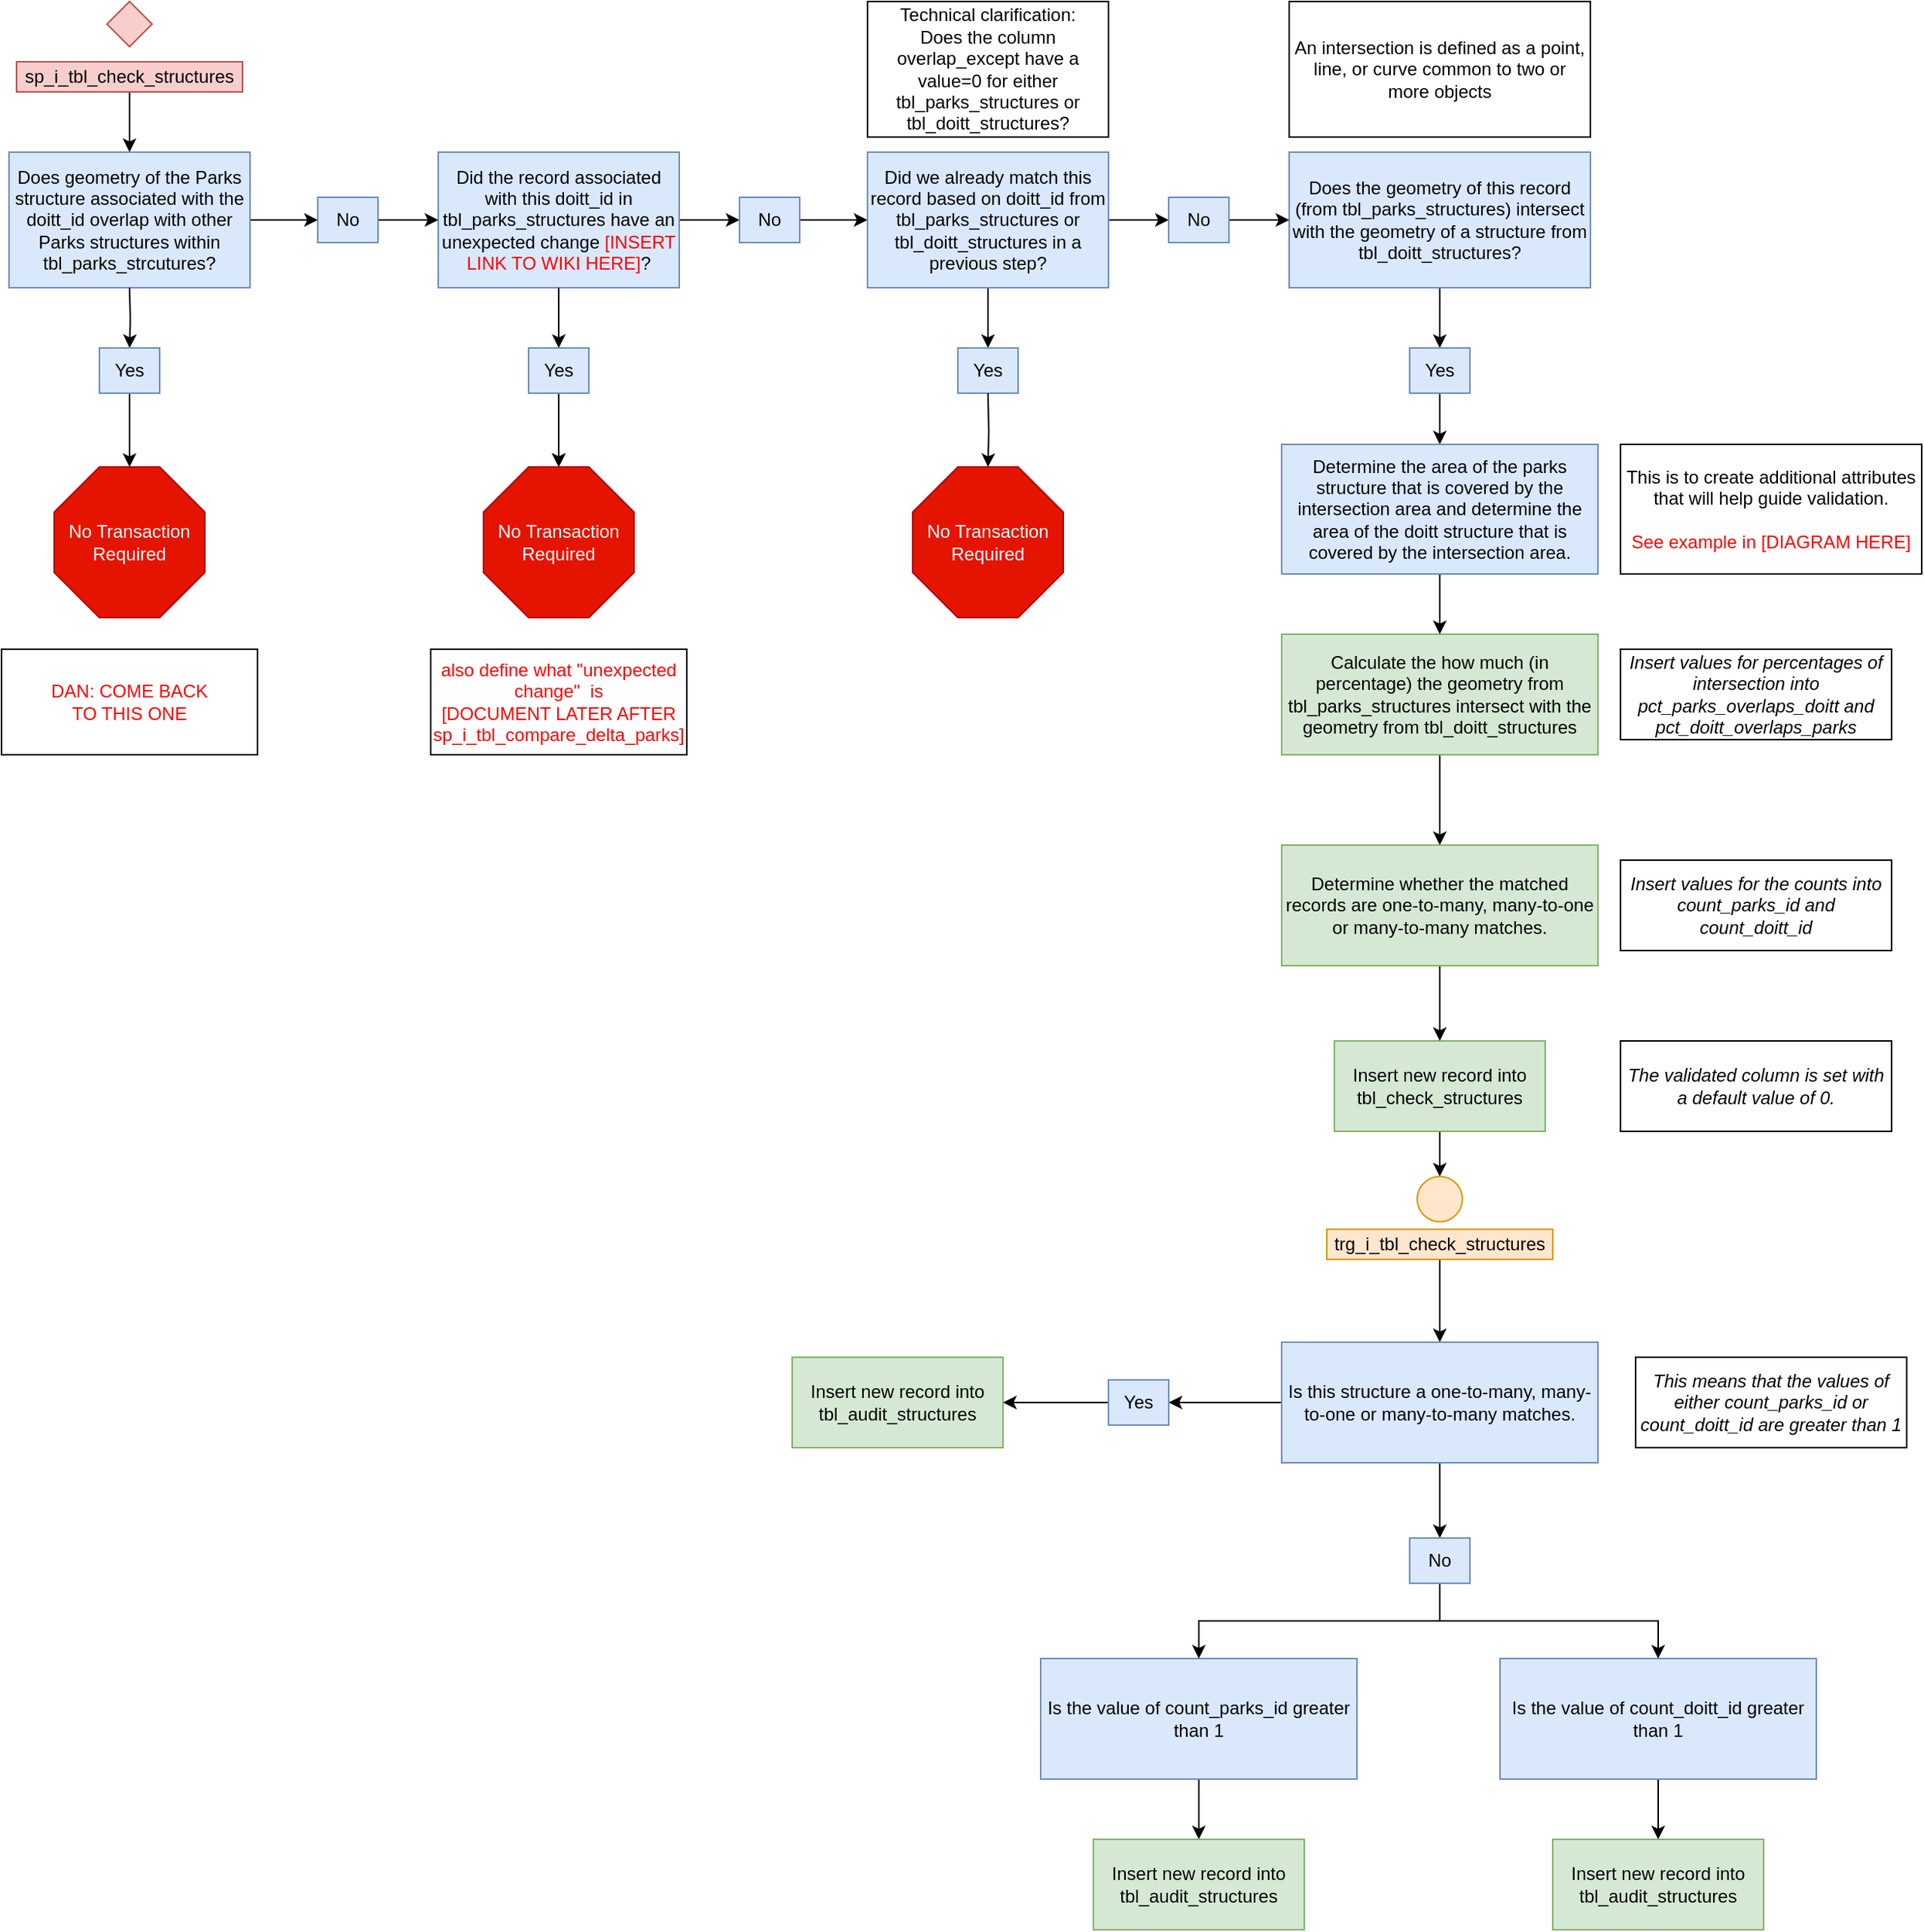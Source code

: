 <mxfile version="13.6.2" type="github">
  <diagram id="0EgTMZTeJb9qjf7vhucj" name="Page-1">
    <mxGraphModel dx="1422" dy="794" grid="1" gridSize="10" guides="1" tooltips="1" connect="1" arrows="1" fold="1" page="1" pageScale="1" pageWidth="1100" pageHeight="850" math="0" shadow="0">
      <root>
        <mxCell id="0" />
        <mxCell id="1" parent="0" />
        <mxCell id="Nd5n4c9dBPn-ezB6n79e-1" value="" style="rhombus;whiteSpace=wrap;html=1;fillColor=#f8cecc;strokeColor=#b85450;fontSize=12;" parent="1" vertex="1">
          <mxGeometry x="85" y="10" width="30" height="30" as="geometry" />
        </mxCell>
        <mxCell id="Nd5n4c9dBPn-ezB6n79e-24" value="" style="edgeStyle=orthogonalEdgeStyle;rounded=0;orthogonalLoop=1;jettySize=auto;html=1;" parent="1" source="Nd5n4c9dBPn-ezB6n79e-2" target="Nd5n4c9dBPn-ezB6n79e-10" edge="1">
          <mxGeometry relative="1" as="geometry" />
        </mxCell>
        <mxCell id="Nd5n4c9dBPn-ezB6n79e-2" value="sp_i_tbl_check_structures" style="rounded=0;whiteSpace=wrap;html=1;fillColor=#f8cecc;strokeColor=#b85450;fontSize=12;" parent="1" vertex="1">
          <mxGeometry x="25" y="50" width="150" height="20" as="geometry" />
        </mxCell>
        <mxCell id="Nd5n4c9dBPn-ezB6n79e-6" value="" style="edgeStyle=orthogonalEdgeStyle;rounded=0;orthogonalLoop=1;jettySize=auto;html=1;" parent="1" source="Nd5n4c9dBPn-ezB6n79e-21" target="Nd5n4c9dBPn-ezB6n79e-19" edge="1">
          <mxGeometry relative="1" as="geometry" />
        </mxCell>
        <mxCell id="Nd5n4c9dBPn-ezB6n79e-7" value="" style="edgeStyle=orthogonalEdgeStyle;rounded=0;orthogonalLoop=1;jettySize=auto;html=1;" parent="1" source="Nd5n4c9dBPn-ezB6n79e-8" target="Nd5n4c9dBPn-ezB6n79e-20" edge="1">
          <mxGeometry relative="1" as="geometry" />
        </mxCell>
        <mxCell id="Nd5n4c9dBPn-ezB6n79e-8" value="Did the record associated with this doitt_id in tbl_parks_structures have an unexpected change &lt;font color=&quot;#FF0000&quot;&gt;[INSERT LINK TO WIKI HERE]&lt;/font&gt;?" style="rounded=0;whiteSpace=wrap;html=1;fillColor=#dae8fc;strokeColor=#6c8ebf;fontSize=12;" parent="1" vertex="1">
          <mxGeometry x="305" y="110" width="160" height="90" as="geometry" />
        </mxCell>
        <mxCell id="Nd5n4c9dBPn-ezB6n79e-9" value="" style="edgeStyle=orthogonalEdgeStyle;rounded=0;orthogonalLoop=1;jettySize=auto;html=1;" parent="1" source="Nd5n4c9dBPn-ezB6n79e-10" target="Nd5n4c9dBPn-ezB6n79e-16" edge="1">
          <mxGeometry relative="1" as="geometry" />
        </mxCell>
        <mxCell id="Nd5n4c9dBPn-ezB6n79e-10" value="Does geometry of the Parks structure associated with the doitt_id overlap with other Parks structures within tbl_parks_strcutures?" style="rounded=0;whiteSpace=wrap;html=1;fillColor=#dae8fc;strokeColor=#6c8ebf;fontSize=12;" parent="1" vertex="1">
          <mxGeometry x="20" y="110" width="160" height="90" as="geometry" />
        </mxCell>
        <mxCell id="Nd5n4c9dBPn-ezB6n79e-11" value="" style="edgeStyle=orthogonalEdgeStyle;rounded=0;orthogonalLoop=1;jettySize=auto;html=1;" parent="1" target="Nd5n4c9dBPn-ezB6n79e-13" edge="1">
          <mxGeometry relative="1" as="geometry">
            <mxPoint x="100" y="200" as="sourcePoint" />
          </mxGeometry>
        </mxCell>
        <mxCell id="Nd5n4c9dBPn-ezB6n79e-12" value="" style="edgeStyle=orthogonalEdgeStyle;rounded=0;orthogonalLoop=1;jettySize=auto;html=1;" parent="1" source="Nd5n4c9dBPn-ezB6n79e-13" target="Nd5n4c9dBPn-ezB6n79e-14" edge="1">
          <mxGeometry relative="1" as="geometry" />
        </mxCell>
        <mxCell id="Nd5n4c9dBPn-ezB6n79e-13" value="Yes" style="rounded=0;whiteSpace=wrap;html=1;fillColor=#dae8fc;strokeColor=#6c8ebf;fontSize=12;" parent="1" vertex="1">
          <mxGeometry x="80" y="240" width="40" height="30" as="geometry" />
        </mxCell>
        <mxCell id="Nd5n4c9dBPn-ezB6n79e-14" value="No Transaction Required" style="whiteSpace=wrap;html=1;shape=mxgraph.basic.octagon2;align=center;verticalAlign=middle;dx=15;fillColor=#e51400;strokeColor=#B20000;fontColor=#ffffff;" parent="1" vertex="1">
          <mxGeometry x="50" y="319" width="100" height="100" as="geometry" />
        </mxCell>
        <mxCell id="Nd5n4c9dBPn-ezB6n79e-15" value="" style="edgeStyle=orthogonalEdgeStyle;rounded=0;orthogonalLoop=1;jettySize=auto;html=1;" parent="1" source="Nd5n4c9dBPn-ezB6n79e-16" target="Nd5n4c9dBPn-ezB6n79e-8" edge="1">
          <mxGeometry relative="1" as="geometry" />
        </mxCell>
        <mxCell id="Nd5n4c9dBPn-ezB6n79e-16" value="No" style="rounded=0;whiteSpace=wrap;html=1;fillColor=#dae8fc;strokeColor=#6c8ebf;fontSize=12;" parent="1" vertex="1">
          <mxGeometry x="225" y="140" width="40" height="30" as="geometry" />
        </mxCell>
        <mxCell id="Nd5n4c9dBPn-ezB6n79e-17" value="&lt;font color=&quot;#FF0000&quot;&gt;also define what &quot;unexpected change&quot;&amp;nbsp; is&lt;br&gt;[DOCUMENT LATER AFTER &lt;br&gt;sp_i_tbl_compare_delta_parks]&lt;/font&gt;" style="rounded=0;whiteSpace=wrap;html=1;" parent="1" vertex="1">
          <mxGeometry x="300" y="440" width="170" height="70" as="geometry" />
        </mxCell>
        <mxCell id="Nd5n4c9dBPn-ezB6n79e-18" value="" style="edgeStyle=orthogonalEdgeStyle;rounded=0;orthogonalLoop=1;jettySize=auto;html=1;" parent="1" source="Nd5n4c9dBPn-ezB6n79e-21" target="Nd5n4c9dBPn-ezB6n79e-19" edge="1">
          <mxGeometry relative="1" as="geometry" />
        </mxCell>
        <mxCell id="Nd5n4c9dBPn-ezB6n79e-19" value="No Transaction Required" style="whiteSpace=wrap;html=1;shape=mxgraph.basic.octagon2;align=center;verticalAlign=middle;dx=15;fillColor=#e51400;strokeColor=#B20000;fontColor=#ffffff;" parent="1" vertex="1">
          <mxGeometry x="335" y="319" width="100" height="100" as="geometry" />
        </mxCell>
        <mxCell id="Nd5n4c9dBPn-ezB6n79e-26" value="" style="edgeStyle=orthogonalEdgeStyle;rounded=0;orthogonalLoop=1;jettySize=auto;html=1;" parent="1" source="Nd5n4c9dBPn-ezB6n79e-20" target="Nd5n4c9dBPn-ezB6n79e-25" edge="1">
          <mxGeometry relative="1" as="geometry" />
        </mxCell>
        <mxCell id="Nd5n4c9dBPn-ezB6n79e-20" value="No" style="rounded=0;whiteSpace=wrap;html=1;fillColor=#dae8fc;strokeColor=#6c8ebf;fontSize=12;" parent="1" vertex="1">
          <mxGeometry x="505" y="140" width="40" height="30" as="geometry" />
        </mxCell>
        <mxCell id="Nd5n4c9dBPn-ezB6n79e-21" value="Yes" style="rounded=0;whiteSpace=wrap;html=1;fillColor=#dae8fc;strokeColor=#6c8ebf;fontSize=12;" parent="1" vertex="1">
          <mxGeometry x="365" y="240" width="40" height="30" as="geometry" />
        </mxCell>
        <mxCell id="Nd5n4c9dBPn-ezB6n79e-22" value="" style="edgeStyle=orthogonalEdgeStyle;rounded=0;orthogonalLoop=1;jettySize=auto;html=1;" parent="1" source="Nd5n4c9dBPn-ezB6n79e-8" target="Nd5n4c9dBPn-ezB6n79e-21" edge="1">
          <mxGeometry relative="1" as="geometry">
            <mxPoint x="385" y="200" as="sourcePoint" />
            <mxPoint x="385" y="319" as="targetPoint" />
          </mxGeometry>
        </mxCell>
        <mxCell id="Nd5n4c9dBPn-ezB6n79e-23" value="&lt;font color=&quot;#FF0000&quot;&gt;DAN: COME BACK &lt;br&gt;TO THIS ONE&lt;br&gt;&lt;/font&gt;" style="rounded=0;whiteSpace=wrap;html=1;" parent="1" vertex="1">
          <mxGeometry x="15" y="440" width="170" height="70" as="geometry" />
        </mxCell>
        <mxCell id="Nd5n4c9dBPn-ezB6n79e-30" value="" style="edgeStyle=orthogonalEdgeStyle;rounded=0;orthogonalLoop=1;jettySize=auto;html=1;" parent="1" source="Nd5n4c9dBPn-ezB6n79e-25" target="Nd5n4c9dBPn-ezB6n79e-29" edge="1">
          <mxGeometry relative="1" as="geometry" />
        </mxCell>
        <mxCell id="Nd5n4c9dBPn-ezB6n79e-32" value="" style="edgeStyle=orthogonalEdgeStyle;rounded=0;orthogonalLoop=1;jettySize=auto;html=1;" parent="1" source="Nd5n4c9dBPn-ezB6n79e-25" target="Nd5n4c9dBPn-ezB6n79e-28" edge="1">
          <mxGeometry relative="1" as="geometry" />
        </mxCell>
        <mxCell id="Nd5n4c9dBPn-ezB6n79e-25" value="Did we already match this record based on doitt_id from tbl_parks_structures or tbl_doitt_structures in a previous step? " style="rounded=0;whiteSpace=wrap;html=1;fillColor=#dae8fc;strokeColor=#6c8ebf;fontSize=12;" parent="1" vertex="1">
          <mxGeometry x="590" y="110" width="160" height="90" as="geometry" />
        </mxCell>
        <mxCell id="Nd5n4c9dBPn-ezB6n79e-39" value="" style="edgeStyle=orthogonalEdgeStyle;rounded=0;orthogonalLoop=1;jettySize=auto;html=1;" parent="1" source="Nd5n4c9dBPn-ezB6n79e-27" target="Nd5n4c9dBPn-ezB6n79e-38" edge="1">
          <mxGeometry relative="1" as="geometry" />
        </mxCell>
        <mxCell id="Nd5n4c9dBPn-ezB6n79e-27" value="Does the geometry of this record (from tbl_parks_structures) intersect with the geometry of a structure from tbl_doitt_structures?" style="rounded=0;whiteSpace=wrap;html=1;fillColor=#dae8fc;strokeColor=#6c8ebf;fontSize=12;" parent="1" vertex="1">
          <mxGeometry x="870" y="110" width="200" height="90" as="geometry" />
        </mxCell>
        <mxCell id="Nd5n4c9dBPn-ezB6n79e-28" value="Yes" style="rounded=0;whiteSpace=wrap;html=1;fillColor=#dae8fc;strokeColor=#6c8ebf;fontSize=12;" parent="1" vertex="1">
          <mxGeometry x="650" y="240" width="40" height="30" as="geometry" />
        </mxCell>
        <mxCell id="Nd5n4c9dBPn-ezB6n79e-31" value="" style="edgeStyle=orthogonalEdgeStyle;rounded=0;orthogonalLoop=1;jettySize=auto;html=1;" parent="1" source="Nd5n4c9dBPn-ezB6n79e-29" target="Nd5n4c9dBPn-ezB6n79e-27" edge="1">
          <mxGeometry relative="1" as="geometry" />
        </mxCell>
        <mxCell id="Nd5n4c9dBPn-ezB6n79e-29" value="No" style="rounded=0;whiteSpace=wrap;html=1;fillColor=#dae8fc;strokeColor=#6c8ebf;fontSize=12;" parent="1" vertex="1">
          <mxGeometry x="790" y="140" width="40" height="30" as="geometry" />
        </mxCell>
        <mxCell id="Nd5n4c9dBPn-ezB6n79e-34" value="Technical clarification:&lt;br&gt;Does the column overlap_except have a value=0 for either tbl_parks_structures or tbl_doitt_structures?" style="rounded=0;whiteSpace=wrap;html=1;" parent="1" vertex="1">
          <mxGeometry x="590" y="10" width="160" height="90" as="geometry" />
        </mxCell>
        <mxCell id="Nd5n4c9dBPn-ezB6n79e-35" value="" style="edgeStyle=orthogonalEdgeStyle;rounded=0;orthogonalLoop=1;jettySize=auto;html=1;" parent="1" target="Nd5n4c9dBPn-ezB6n79e-36" edge="1">
          <mxGeometry relative="1" as="geometry">
            <mxPoint x="670" y="270" as="sourcePoint" />
          </mxGeometry>
        </mxCell>
        <mxCell id="Nd5n4c9dBPn-ezB6n79e-36" value="No Transaction Required" style="whiteSpace=wrap;html=1;shape=mxgraph.basic.octagon2;align=center;verticalAlign=middle;dx=15;fillColor=#e51400;strokeColor=#B20000;fontColor=#ffffff;" parent="1" vertex="1">
          <mxGeometry x="620" y="319" width="100" height="100" as="geometry" />
        </mxCell>
        <mxCell id="Nd5n4c9dBPn-ezB6n79e-37" value="An intersection is defined as a point, line, or curve common to two or more objects" style="rounded=0;whiteSpace=wrap;html=1;" parent="1" vertex="1">
          <mxGeometry x="870" y="10" width="200" height="90" as="geometry" />
        </mxCell>
        <mxCell id="Nd5n4c9dBPn-ezB6n79e-43" value="" style="edgeStyle=orthogonalEdgeStyle;rounded=0;orthogonalLoop=1;jettySize=auto;html=1;" parent="1" source="Nd5n4c9dBPn-ezB6n79e-38" target="Nd5n4c9dBPn-ezB6n79e-42" edge="1">
          <mxGeometry relative="1" as="geometry" />
        </mxCell>
        <mxCell id="Nd5n4c9dBPn-ezB6n79e-38" value="Yes" style="rounded=0;whiteSpace=wrap;html=1;fillColor=#dae8fc;strokeColor=#6c8ebf;fontSize=12;" parent="1" vertex="1">
          <mxGeometry x="950" y="240" width="40" height="30" as="geometry" />
        </mxCell>
        <mxCell id="YigfGF3NO3no1JIuhpCH-13" style="edgeStyle=orthogonalEdgeStyle;rounded=0;orthogonalLoop=1;jettySize=auto;html=1;exitX=0.5;exitY=1;exitDx=0;exitDy=0;entryX=0.5;entryY=0;entryDx=0;entryDy=0;" parent="1" source="Nd5n4c9dBPn-ezB6n79e-40" target="YigfGF3NO3no1JIuhpCH-12" edge="1">
          <mxGeometry relative="1" as="geometry" />
        </mxCell>
        <mxCell id="Nd5n4c9dBPn-ezB6n79e-40" value="&lt;div&gt;Insert new record into tbl_check_structures&lt;/div&gt;" style="rounded=0;whiteSpace=wrap;html=1;fillColor=#d5e8d4;strokeColor=#82b366;" parent="1" vertex="1">
          <mxGeometry x="900" y="700" width="140" height="60" as="geometry" />
        </mxCell>
        <mxCell id="YigfGF3NO3no1JIuhpCH-2" value="" style="edgeStyle=orthogonalEdgeStyle;rounded=0;orthogonalLoop=1;jettySize=auto;html=1;" parent="1" source="Nd5n4c9dBPn-ezB6n79e-41" target="YigfGF3NO3no1JIuhpCH-1" edge="1">
          <mxGeometry relative="1" as="geometry" />
        </mxCell>
        <mxCell id="Nd5n4c9dBPn-ezB6n79e-41" value="&lt;div&gt;Calculate the how much (in percentage) the geometry from tbl_parks_structures intersect with the geometry from tbl_doitt_structures&lt;/div&gt;" style="rounded=0;whiteSpace=wrap;html=1;fillColor=#d5e8d4;strokeColor=#82b366;" parent="1" vertex="1">
          <mxGeometry x="865" y="430" width="210" height="80" as="geometry" />
        </mxCell>
        <mxCell id="Nd5n4c9dBPn-ezB6n79e-45" value="" style="edgeStyle=orthogonalEdgeStyle;rounded=0;orthogonalLoop=1;jettySize=auto;html=1;" parent="1" source="Nd5n4c9dBPn-ezB6n79e-42" target="Nd5n4c9dBPn-ezB6n79e-41" edge="1">
          <mxGeometry relative="1" as="geometry" />
        </mxCell>
        <mxCell id="Nd5n4c9dBPn-ezB6n79e-42" value="&lt;div&gt;Determine the area of the parks structure that is covered by the intersection area and determine the area of the doitt structure that is covered by the intersection area.&lt;/div&gt;" style="rounded=0;whiteSpace=wrap;html=1;fillColor=#dae8fc;strokeColor=#6c8ebf;" parent="1" vertex="1">
          <mxGeometry x="865" y="304" width="210" height="86" as="geometry" />
        </mxCell>
        <mxCell id="Nd5n4c9dBPn-ezB6n79e-44" value="&lt;div&gt;This is to create additional attributes that will help guide validation.&lt;/div&gt;&lt;div&gt;&lt;br&gt;&lt;/div&gt;&lt;div&gt;&lt;font color=&quot;#FF0000&quot;&gt;See example in [DIAGRAM HERE]&lt;/font&gt;&lt;br&gt;&lt;/div&gt;" style="rounded=0;whiteSpace=wrap;html=1;" parent="1" vertex="1">
          <mxGeometry x="1090" y="304" width="200" height="86" as="geometry" />
        </mxCell>
        <mxCell id="Nd5n4c9dBPn-ezB6n79e-48" value="&lt;i&gt;Insert values for percentages of intersection into pct_parks_overlaps_doitt and pct_doitt_overlaps_parks&lt;/i&gt;" style="rounded=0;whiteSpace=wrap;html=1;" parent="1" vertex="1">
          <mxGeometry x="1090" y="440" width="180" height="60" as="geometry" />
        </mxCell>
        <mxCell id="YigfGF3NO3no1JIuhpCH-3" value="" style="edgeStyle=orthogonalEdgeStyle;rounded=0;orthogonalLoop=1;jettySize=auto;html=1;" parent="1" source="YigfGF3NO3no1JIuhpCH-1" target="Nd5n4c9dBPn-ezB6n79e-40" edge="1">
          <mxGeometry relative="1" as="geometry" />
        </mxCell>
        <mxCell id="YigfGF3NO3no1JIuhpCH-1" value="&lt;div&gt;Determine whether the matched records are one-to-many, many-to-one or many-to-many matches.&lt;/div&gt;" style="rounded=0;whiteSpace=wrap;html=1;fillColor=#d5e8d4;strokeColor=#82b366;" parent="1" vertex="1">
          <mxGeometry x="865" y="570" width="210" height="80" as="geometry" />
        </mxCell>
        <mxCell id="YigfGF3NO3no1JIuhpCH-5" value="&lt;i&gt;The validated column is set with a default value of 0.&lt;/i&gt;" style="rounded=0;whiteSpace=wrap;html=1;" parent="1" vertex="1">
          <mxGeometry x="1090" y="700" width="180" height="60" as="geometry" />
        </mxCell>
        <mxCell id="YigfGF3NO3no1JIuhpCH-7" value="&lt;i&gt;Insert values for the counts into count_parks_id and count_doitt_id&lt;/i&gt;" style="rounded=0;whiteSpace=wrap;html=1;" parent="1" vertex="1">
          <mxGeometry x="1090" y="580" width="180" height="60" as="geometry" />
        </mxCell>
        <mxCell id="NzFgbJ0iktoW5-20C3Z2-4" value="" style="edgeStyle=orthogonalEdgeStyle;rounded=0;orthogonalLoop=1;jettySize=auto;html=1;" edge="1" parent="1" source="YigfGF3NO3no1JIuhpCH-11" target="NzFgbJ0iktoW5-20C3Z2-3">
          <mxGeometry relative="1" as="geometry" />
        </mxCell>
        <mxCell id="YigfGF3NO3no1JIuhpCH-11" value="trg_i_tbl_check_structures" style="rounded=0;whiteSpace=wrap;html=1;fillColor=#ffe6cc;strokeColor=#d79b00;fontSize=12;" parent="1" vertex="1">
          <mxGeometry x="895" y="825" width="150" height="20" as="geometry" />
        </mxCell>
        <mxCell id="YigfGF3NO3no1JIuhpCH-12" value="" style="ellipse;whiteSpace=wrap;html=1;aspect=fixed;fillColor=#ffe6cc;strokeColor=#d79b00;" parent="1" vertex="1">
          <mxGeometry x="955" y="790" width="30" height="30" as="geometry" />
        </mxCell>
        <mxCell id="NzFgbJ0iktoW5-20C3Z2-9" style="edgeStyle=orthogonalEdgeStyle;rounded=0;orthogonalLoop=1;jettySize=auto;html=1;exitX=0;exitY=0.5;exitDx=0;exitDy=0;" edge="1" parent="1" source="NzFgbJ0iktoW5-20C3Z2-3" target="NzFgbJ0iktoW5-20C3Z2-8">
          <mxGeometry relative="1" as="geometry" />
        </mxCell>
        <mxCell id="NzFgbJ0iktoW5-20C3Z2-11" value="" style="edgeStyle=orthogonalEdgeStyle;rounded=0;orthogonalLoop=1;jettySize=auto;html=1;" edge="1" parent="1" source="NzFgbJ0iktoW5-20C3Z2-3" target="NzFgbJ0iktoW5-20C3Z2-10">
          <mxGeometry relative="1" as="geometry" />
        </mxCell>
        <mxCell id="NzFgbJ0iktoW5-20C3Z2-3" value="Is this structure a one-to-many, many-to-one or many-to-many matches." style="rounded=0;whiteSpace=wrap;html=1;fillColor=#dae8fc;strokeColor=#6c8ebf;" vertex="1" parent="1">
          <mxGeometry x="865" y="900" width="210" height="80" as="geometry" />
        </mxCell>
        <mxCell id="NzFgbJ0iktoW5-20C3Z2-5" value="&lt;i&gt;This means that the values of either count_parks_id or count_doitt_id are greater than 1&lt;/i&gt;" style="rounded=0;whiteSpace=wrap;html=1;" vertex="1" parent="1">
          <mxGeometry x="1100" y="910" width="180" height="60" as="geometry" />
        </mxCell>
        <mxCell id="NzFgbJ0iktoW5-20C3Z2-18" style="edgeStyle=orthogonalEdgeStyle;rounded=0;orthogonalLoop=1;jettySize=auto;html=1;exitX=0.5;exitY=1;exitDx=0;exitDy=0;entryX=0.5;entryY=0;entryDx=0;entryDy=0;" edge="1" parent="1" source="NzFgbJ0iktoW5-20C3Z2-6" target="NzFgbJ0iktoW5-20C3Z2-16">
          <mxGeometry relative="1" as="geometry" />
        </mxCell>
        <mxCell id="NzFgbJ0iktoW5-20C3Z2-6" value="Is the value of count_parks_id greater than 1" style="rounded=0;whiteSpace=wrap;html=1;fillColor=#dae8fc;strokeColor=#6c8ebf;" vertex="1" parent="1">
          <mxGeometry x="705" y="1110" width="210" height="80" as="geometry" />
        </mxCell>
        <mxCell id="NzFgbJ0iktoW5-20C3Z2-19" style="edgeStyle=orthogonalEdgeStyle;rounded=0;orthogonalLoop=1;jettySize=auto;html=1;exitX=0.5;exitY=1;exitDx=0;exitDy=0;entryX=0.5;entryY=0;entryDx=0;entryDy=0;" edge="1" parent="1" source="NzFgbJ0iktoW5-20C3Z2-7" target="NzFgbJ0iktoW5-20C3Z2-17">
          <mxGeometry relative="1" as="geometry" />
        </mxCell>
        <mxCell id="NzFgbJ0iktoW5-20C3Z2-7" value="Is the value of count_doitt_id greater than 1" style="rounded=0;whiteSpace=wrap;html=1;fillColor=#dae8fc;strokeColor=#6c8ebf;" vertex="1" parent="1">
          <mxGeometry x="1010" y="1110" width="210" height="80" as="geometry" />
        </mxCell>
        <mxCell id="NzFgbJ0iktoW5-20C3Z2-15" style="edgeStyle=orthogonalEdgeStyle;rounded=0;orthogonalLoop=1;jettySize=auto;html=1;exitX=0;exitY=0.5;exitDx=0;exitDy=0;entryX=1;entryY=0.5;entryDx=0;entryDy=0;" edge="1" parent="1" source="NzFgbJ0iktoW5-20C3Z2-8" target="NzFgbJ0iktoW5-20C3Z2-14">
          <mxGeometry relative="1" as="geometry" />
        </mxCell>
        <mxCell id="NzFgbJ0iktoW5-20C3Z2-8" value="Yes" style="rounded=0;whiteSpace=wrap;html=1;fillColor=#dae8fc;strokeColor=#6c8ebf;fontSize=12;" vertex="1" parent="1">
          <mxGeometry x="750" y="925" width="40" height="30" as="geometry" />
        </mxCell>
        <mxCell id="NzFgbJ0iktoW5-20C3Z2-12" style="edgeStyle=orthogonalEdgeStyle;rounded=0;orthogonalLoop=1;jettySize=auto;html=1;exitX=0.5;exitY=1;exitDx=0;exitDy=0;entryX=0.5;entryY=0;entryDx=0;entryDy=0;" edge="1" parent="1" source="NzFgbJ0iktoW5-20C3Z2-10" target="NzFgbJ0iktoW5-20C3Z2-6">
          <mxGeometry relative="1" as="geometry" />
        </mxCell>
        <mxCell id="NzFgbJ0iktoW5-20C3Z2-13" style="edgeStyle=orthogonalEdgeStyle;rounded=0;orthogonalLoop=1;jettySize=auto;html=1;exitX=0.5;exitY=1;exitDx=0;exitDy=0;entryX=0.5;entryY=0;entryDx=0;entryDy=0;" edge="1" parent="1" source="NzFgbJ0iktoW5-20C3Z2-10" target="NzFgbJ0iktoW5-20C3Z2-7">
          <mxGeometry relative="1" as="geometry" />
        </mxCell>
        <mxCell id="NzFgbJ0iktoW5-20C3Z2-10" value="No" style="rounded=0;whiteSpace=wrap;html=1;fillColor=#dae8fc;strokeColor=#6c8ebf;fontSize=12;" vertex="1" parent="1">
          <mxGeometry x="950" y="1030" width="40" height="30" as="geometry" />
        </mxCell>
        <mxCell id="NzFgbJ0iktoW5-20C3Z2-14" value="&lt;div&gt;Insert new record into tbl_audit_structures&lt;/div&gt;" style="rounded=0;whiteSpace=wrap;html=1;fillColor=#d5e8d4;strokeColor=#82b366;" vertex="1" parent="1">
          <mxGeometry x="540" y="910" width="140" height="60" as="geometry" />
        </mxCell>
        <mxCell id="NzFgbJ0iktoW5-20C3Z2-16" value="&lt;div&gt;Insert new record into tbl_audit_structures&lt;/div&gt;" style="rounded=0;whiteSpace=wrap;html=1;fillColor=#d5e8d4;strokeColor=#82b366;" vertex="1" parent="1">
          <mxGeometry x="740" y="1230" width="140" height="60" as="geometry" />
        </mxCell>
        <mxCell id="NzFgbJ0iktoW5-20C3Z2-17" value="&lt;div&gt;Insert new record into tbl_audit_structures&lt;/div&gt;" style="rounded=0;whiteSpace=wrap;html=1;fillColor=#d5e8d4;strokeColor=#82b366;" vertex="1" parent="1">
          <mxGeometry x="1045" y="1230" width="140" height="60" as="geometry" />
        </mxCell>
      </root>
    </mxGraphModel>
  </diagram>
</mxfile>
